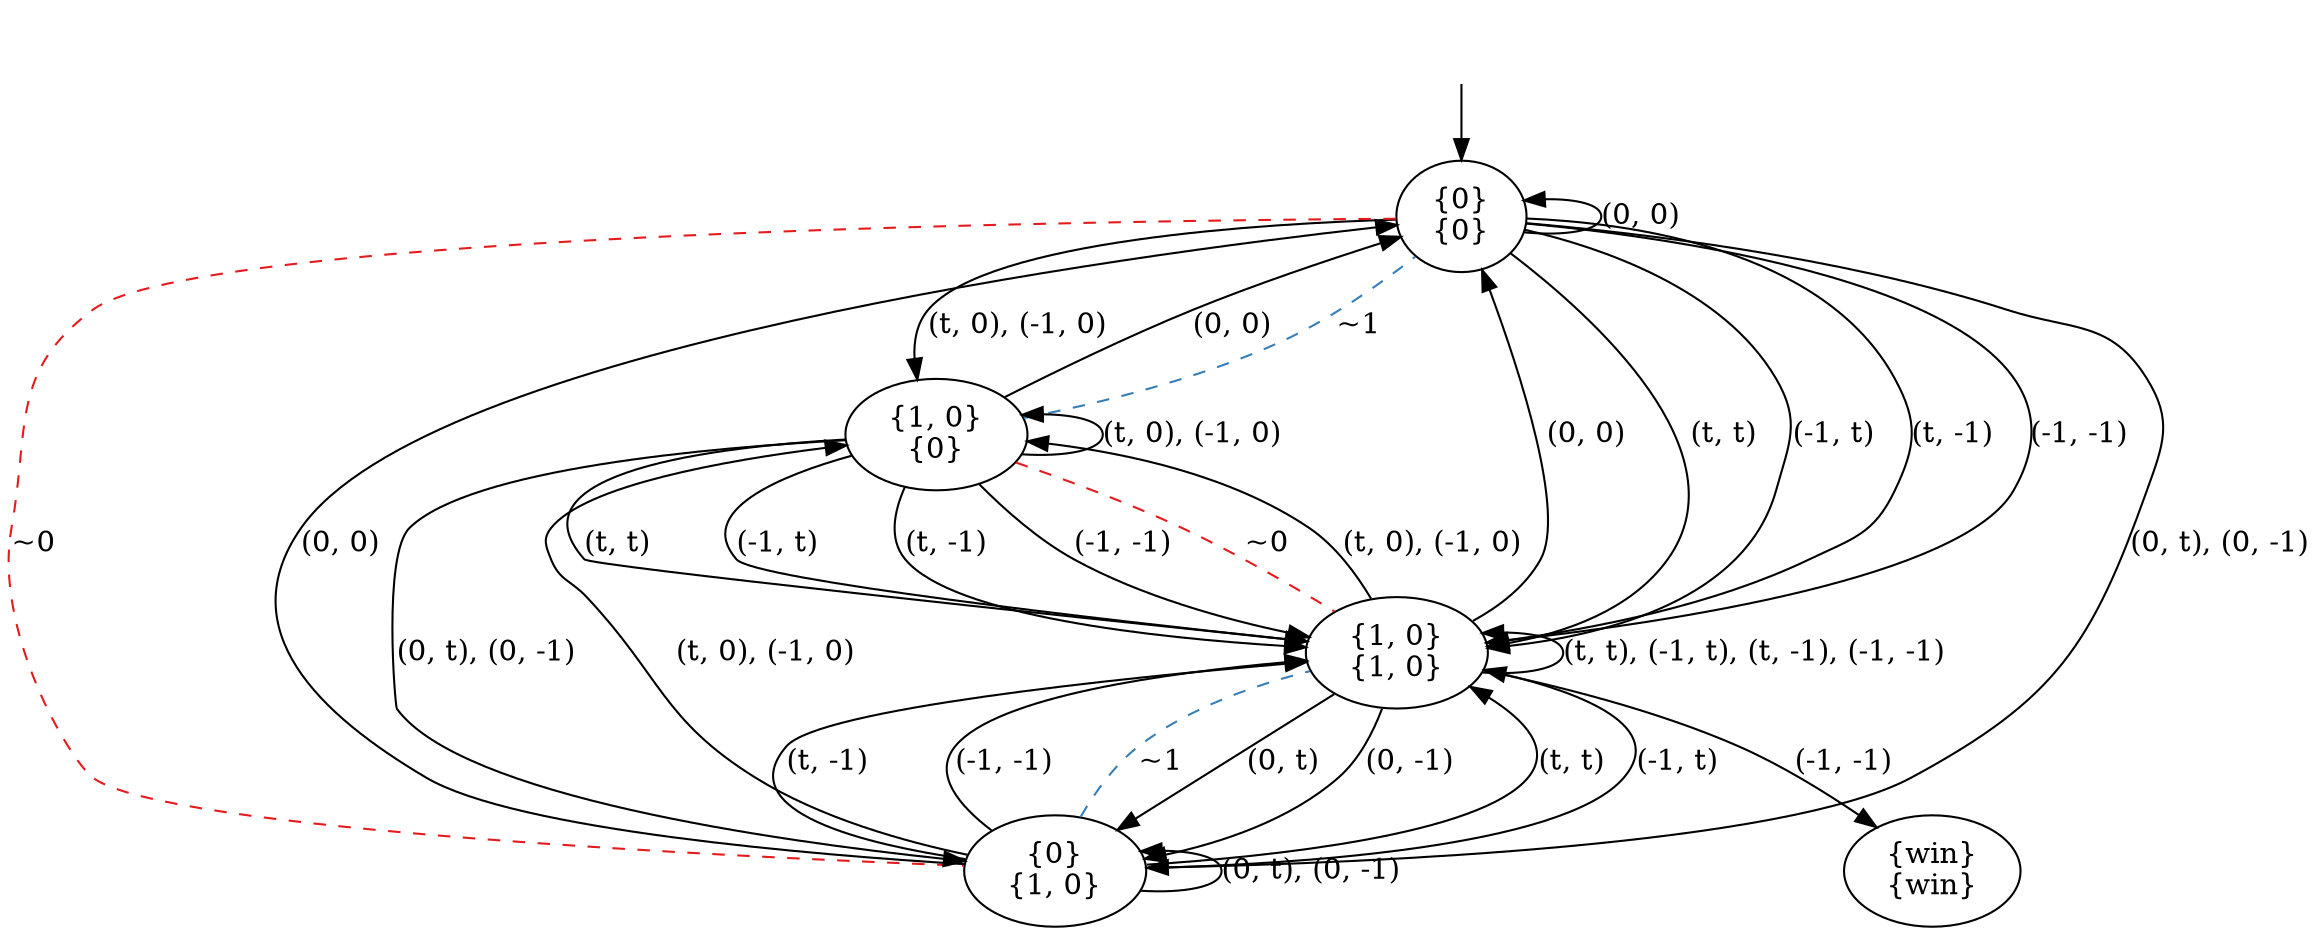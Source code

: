 digraph  {
concentrate=False;
nodesep=0.5;
ranksep=0.5;
splines=True;
140665738403400 [label="{0}\n{0}"];
140665738402448 [label="{1, 0}\n{0}"];
140665738403680 [label="{0}\n{1, 0}"];
140665738400096 [label="{1, 0}\n{1, 0}"];
140665738073592 [label="{win}\n{win}"];
hidden [label="", shape=none];
140665738403400 -> 140665738403400  [action="('0', '0')", dir=back, key="('0', '0')", label="(0, 0)"];
140665738403400 -> 140665738400096  [action="('t', 't')", key="('t', 't')", label="(t, t)"];
140665738403400 -> 140665738400096  [action="('-1', 't')", key="('-1', 't')", label="(-1, t)"];
140665738403400 -> 140665738400096  [action="('t', '-1')", key="('t', '-1')", label="(t, -1)"];
140665738403400 -> 140665738400096  [action="('-1', '-1')", key="('-1', '-1')", label="(-1, -1)"];
140665738403400 -> 140665738402448  [action="(('t', '0'), ('-1', '0'))", key="(('t', '0'), ('-1', '0'))", label="(t, 0), (-1, 0)"];
140665738403400 -> 140665738403680  [action="(('0', 't'), ('0', '-1'))", key="(('0', 't'), ('0', '-1'))", label="(0, t), (0, -1)"];
140665738403400 -> 140665738403680  [arrowhead=none, color=1, colorscheme=set19, constraint=True, key=1, label="~0", style=dashed];
140665738402448 -> 140665738403400  [action="('0', '0')", key="('0', '0')", label="(0, 0)"];
140665738402448 -> 140665738403400  [arrowhead=none, color=2, colorscheme=set19, constraint=True, key=1, label="~1", style=dashed];
140665738402448 -> 140665738400096  [action="('t', 't')", key="('t', 't')", label="(t, t)"];
140665738402448 -> 140665738400096  [action="('-1', 't')", key="('-1', 't')", label="(-1, t)"];
140665738402448 -> 140665738400096  [action="('t', '-1')", key="('t', '-1')", label="(t, -1)"];
140665738402448 -> 140665738400096  [action="('-1', '-1')", key="('-1', '-1')", label="(-1, -1)"];
140665738402448 -> 140665738400096  [arrowhead=none, color=1, colorscheme=set19, constraint=True, key=4, label="~0", style=dashed];
140665738402448 -> 140665738402448  [action="(('t', '0'), ('-1', '0'))", dir=back, key="(('t', '0'), ('-1', '0'))", label="(t, 0), (-1, 0)"];
140665738402448 -> 140665738403680  [action="(('0', 't'), ('0', '-1'))", key="(('0', 't'), ('0', '-1'))", label="(0, t), (0, -1)"];
140665738403680 -> 140665738403400  [action="('0', '0')", key="('0', '0')", label="(0, 0)"];
140665738403680 -> 140665738400096  [action="('t', 't')", key="('t', 't')", label="(t, t)"];
140665738403680 -> 140665738400096  [action="('-1', 't')", key="('-1', 't')", label="(-1, t)"];
140665738403680 -> 140665738400096  [action="('t', '-1')", key="('t', '-1')", label="(t, -1)"];
140665738403680 -> 140665738400096  [action="('-1', '-1')", key="('-1', '-1')", label="(-1, -1)"];
140665738403680 -> 140665738400096  [arrowhead=none, color=2, colorscheme=set19, constraint=True, key=4, label="~1", style=dashed];
140665738403680 -> 140665738402448  [action="(('t', '0'), ('-1', '0'))", key="(('t', '0'), ('-1', '0'))", label="(t, 0), (-1, 0)"];
140665738403680 -> 140665738403680  [action="(('0', 't'), ('0', '-1'))", dir=back, key="(('0', 't'), ('0', '-1'))", label="(0, t), (0, -1)"];
140665738400096 -> 140665738403400  [action="('0', '0')", key="('0', '0')", label="(0, 0)"];
140665738400096 -> 140665738403680  [action="('0', 't')", key="('0', 't')", label="(0, t)"];
140665738400096 -> 140665738403680  [action="('0', '-1')", key="('0', '-1')", label="(0, -1)"];
140665738400096 -> 140665738073592  [action="('-1', '-1')", key="('-1', '-1')", label="(-1, -1)"];
140665738400096 -> 140665738402448  [action="(('t', '0'), ('-1', '0'))", key="(('t', '0'), ('-1', '0'))", label="(t, 0), (-1, 0)"];
140665738400096 -> 140665738400096  [action="(('t', 't'), ('-1', 't'), ('t', '-1'), ('-1', '-1'))", dir=back, key="(('t', 't'), ('-1', 't'), ('t', '-1'), ('-1', '-1'))", label="(t, t), (-1, t), (t, -1), (-1, -1)"];
hidden -> 140665738403400  [key=0];
}
